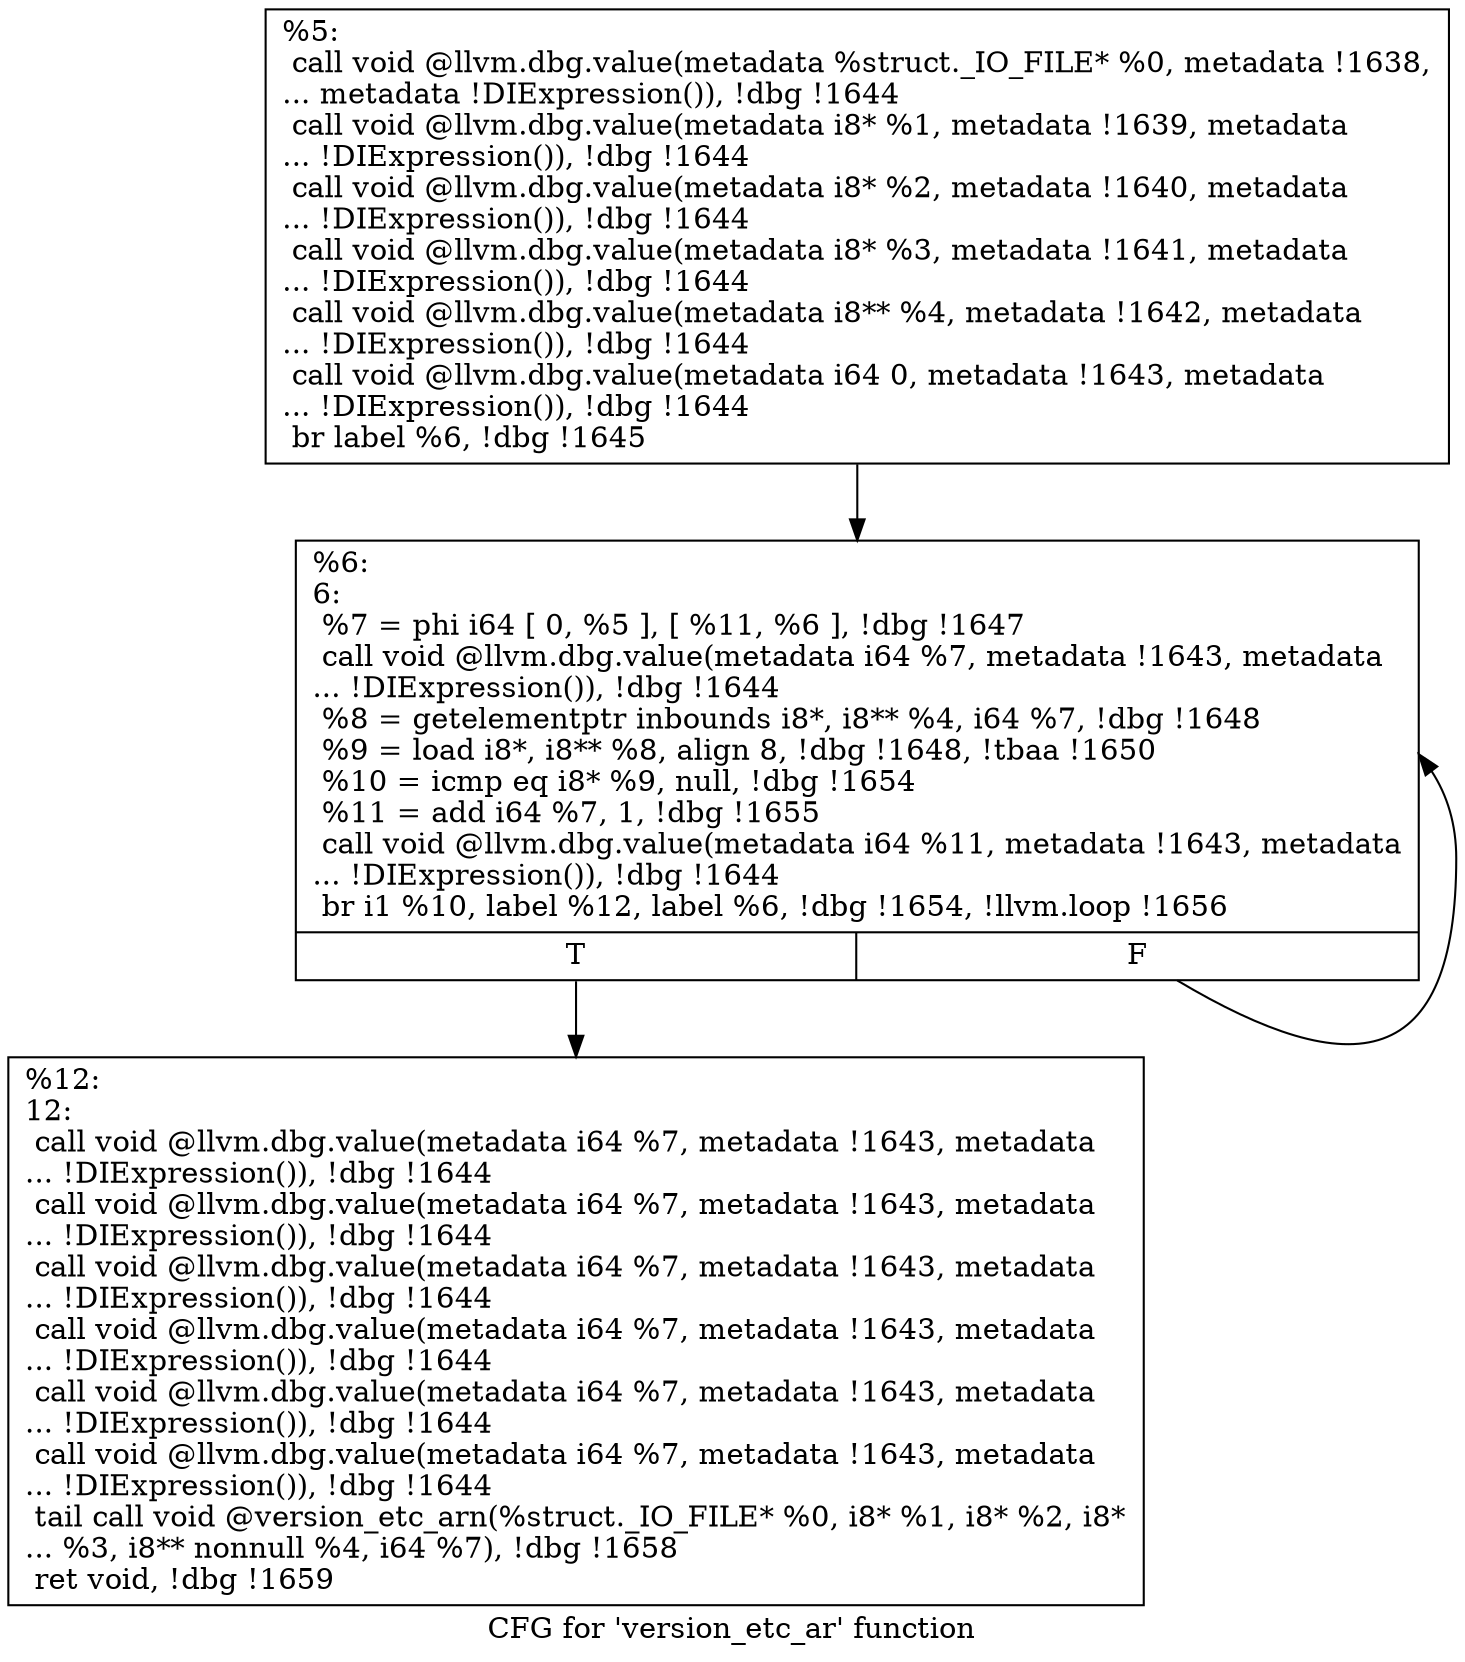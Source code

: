 digraph "CFG for 'version_etc_ar' function" {
	label="CFG for 'version_etc_ar' function";

	Node0x14a7030 [shape=record,label="{%5:\l  call void @llvm.dbg.value(metadata %struct._IO_FILE* %0, metadata !1638,\l... metadata !DIExpression()), !dbg !1644\l  call void @llvm.dbg.value(metadata i8* %1, metadata !1639, metadata\l... !DIExpression()), !dbg !1644\l  call void @llvm.dbg.value(metadata i8* %2, metadata !1640, metadata\l... !DIExpression()), !dbg !1644\l  call void @llvm.dbg.value(metadata i8* %3, metadata !1641, metadata\l... !DIExpression()), !dbg !1644\l  call void @llvm.dbg.value(metadata i8** %4, metadata !1642, metadata\l... !DIExpression()), !dbg !1644\l  call void @llvm.dbg.value(metadata i64 0, metadata !1643, metadata\l... !DIExpression()), !dbg !1644\l  br label %6, !dbg !1645\l}"];
	Node0x14a7030 -> Node0x14a7ab0;
	Node0x14a7ab0 [shape=record,label="{%6:\l6:                                                \l  %7 = phi i64 [ 0, %5 ], [ %11, %6 ], !dbg !1647\l  call void @llvm.dbg.value(metadata i64 %7, metadata !1643, metadata\l... !DIExpression()), !dbg !1644\l  %8 = getelementptr inbounds i8*, i8** %4, i64 %7, !dbg !1648\l  %9 = load i8*, i8** %8, align 8, !dbg !1648, !tbaa !1650\l  %10 = icmp eq i8* %9, null, !dbg !1654\l  %11 = add i64 %7, 1, !dbg !1655\l  call void @llvm.dbg.value(metadata i64 %11, metadata !1643, metadata\l... !DIExpression()), !dbg !1644\l  br i1 %10, label %12, label %6, !dbg !1654, !llvm.loop !1656\l|{<s0>T|<s1>F}}"];
	Node0x14a7ab0:s0 -> Node0x14a7b00;
	Node0x14a7ab0:s1 -> Node0x14a7ab0;
	Node0x14a7b00 [shape=record,label="{%12:\l12:                                               \l  call void @llvm.dbg.value(metadata i64 %7, metadata !1643, metadata\l... !DIExpression()), !dbg !1644\l  call void @llvm.dbg.value(metadata i64 %7, metadata !1643, metadata\l... !DIExpression()), !dbg !1644\l  call void @llvm.dbg.value(metadata i64 %7, metadata !1643, metadata\l... !DIExpression()), !dbg !1644\l  call void @llvm.dbg.value(metadata i64 %7, metadata !1643, metadata\l... !DIExpression()), !dbg !1644\l  call void @llvm.dbg.value(metadata i64 %7, metadata !1643, metadata\l... !DIExpression()), !dbg !1644\l  call void @llvm.dbg.value(metadata i64 %7, metadata !1643, metadata\l... !DIExpression()), !dbg !1644\l  tail call void @version_etc_arn(%struct._IO_FILE* %0, i8* %1, i8* %2, i8*\l... %3, i8** nonnull %4, i64 %7), !dbg !1658\l  ret void, !dbg !1659\l}"];
}
